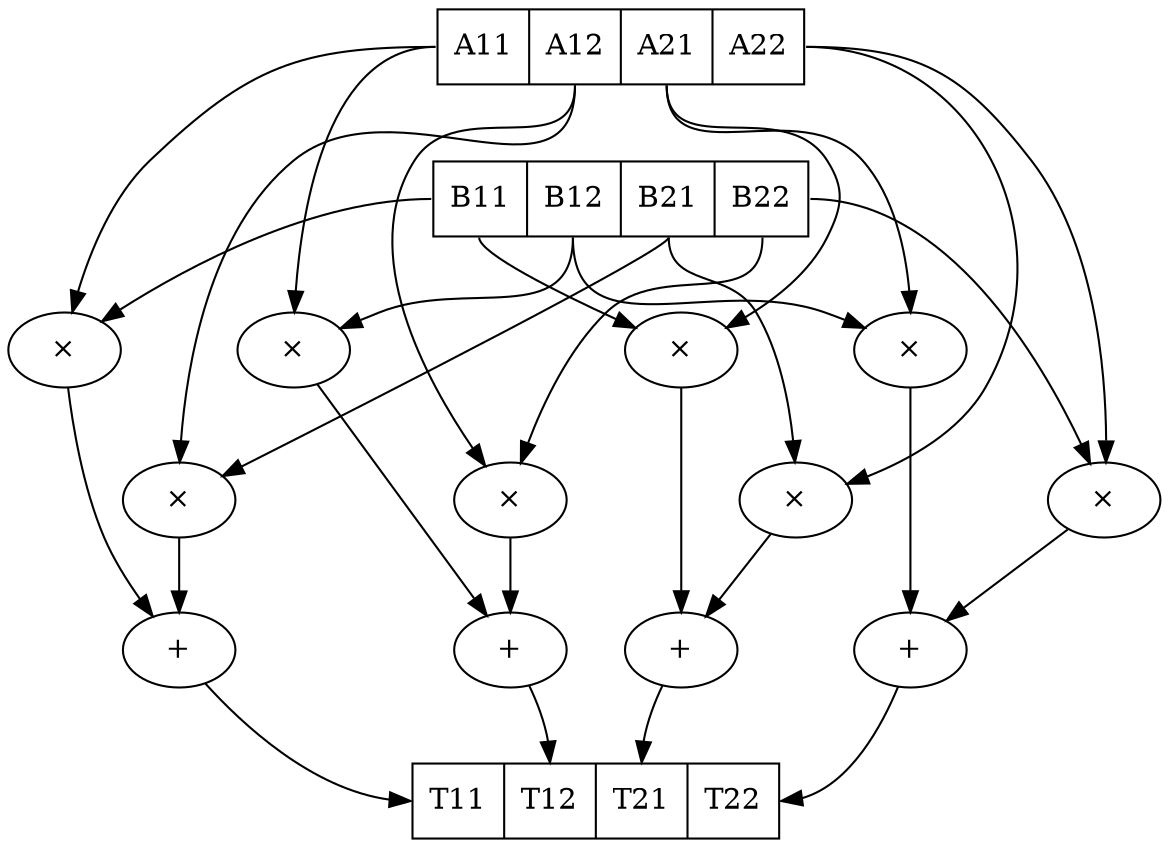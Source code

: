 
digraph G
{
  {
    node [shape = record];
    a [ label ="<a11> A11 | <a12> A12 | <a21> A21 | <a22> A22"];
    b [ label ="<b11> B11 | <b12> B12 | <b21> B21 | <b22> B22"];
    t [ label ="<t11> T11 | <t12> T12 | <t21> T21 | <t22> T22"];
  }

	a -> b [style=invis]


	{
    rank=same; c11, c12, c21, c22 [label="×"]
	}
  a:a11 -> c11
  b:b11 -> c11

  a:a11 -> c12
  b:b12 -> c12

  a:a21 -> c21
  b:b11 -> c21

  a:a21 -> c22
  b:b12 -> c22

	{
    rank=same; d11, d12, d21, d22 [label="×"]
	}

	c11 -> d11 [style=invis]

  a:a12 -> d11
  b:b21 -> d11

  a:a12 -> d12
  b:b22 -> d12

  a:a22 -> d21
  b:b21 -> d21

  a:a22 -> d22
  b:b22 -> d22

  p11, p12, p21, p22 [label="+"]

  c11 -> p11
  d11 -> p11

  c12 -> p12
  d12 -> p12

  c21 -> p21
  d21 -> p21

  c22 -> p22
  d22 -> p22

  p11 -> t:t11
  p12 -> t:t12
  p21 -> t:t21
  p22 -> t:t22
}
